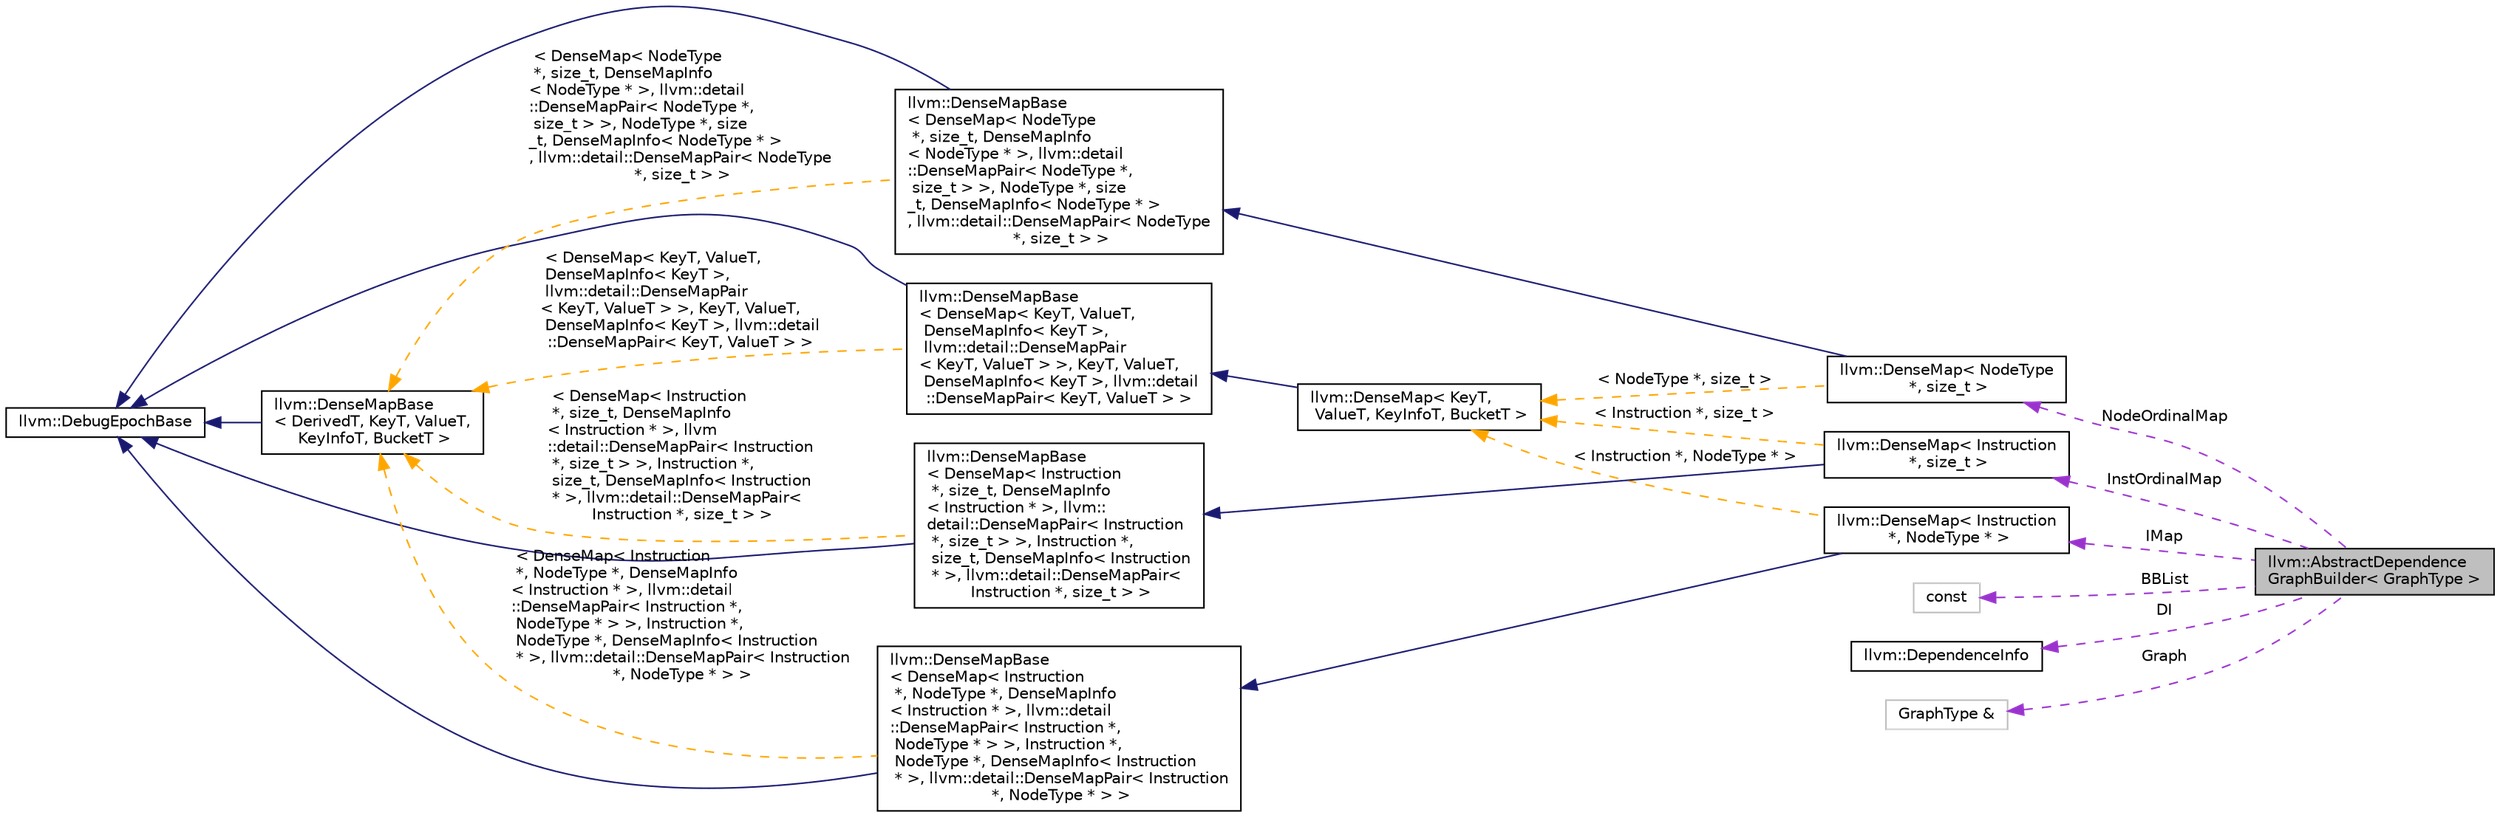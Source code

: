 digraph "llvm::AbstractDependenceGraphBuilder&lt; GraphType &gt;"
{
 // LATEX_PDF_SIZE
  bgcolor="transparent";
  edge [fontname="Helvetica",fontsize="10",labelfontname="Helvetica",labelfontsize="10"];
  node [fontname="Helvetica",fontsize="10",shape=record];
  rankdir="LR";
  Node1 [label="llvm::AbstractDependence\lGraphBuilder\< GraphType \>",height=0.2,width=0.4,color="black", fillcolor="grey75", style="filled", fontcolor="black",tooltip="This abstract builder class defines a set of high-level steps for creating DDG-like graphs."];
  Node2 -> Node1 [dir="back",color="darkorchid3",fontsize="10",style="dashed",label=" NodeOrdinalMap" ,fontname="Helvetica"];
  Node2 [label="llvm::DenseMap\< NodeType\l *, size_t \>",height=0.2,width=0.4,color="black",URL="$classllvm_1_1DenseMap.html",tooltip=" "];
  Node3 -> Node2 [dir="back",color="midnightblue",fontsize="10",style="solid",fontname="Helvetica"];
  Node3 [label="llvm::DenseMapBase\l\< DenseMap\< NodeType\l *, size_t, DenseMapInfo\l\< NodeType * \>, llvm::detail\l::DenseMapPair\< NodeType *,\l size_t \> \>, NodeType *, size\l_t, DenseMapInfo\< NodeType * \>\l, llvm::detail::DenseMapPair\< NodeType\l *, size_t \> \>",height=0.2,width=0.4,color="black",URL="$classllvm_1_1DenseMapBase.html",tooltip=" "];
  Node4 -> Node3 [dir="back",color="midnightblue",fontsize="10",style="solid",fontname="Helvetica"];
  Node4 [label="llvm::DebugEpochBase",height=0.2,width=0.4,color="black",URL="$classllvm_1_1DebugEpochBase.html",tooltip="A base class for data structure classes wishing to make iterators (\"handles\") pointing into themselve..."];
  Node5 -> Node3 [dir="back",color="orange",fontsize="10",style="dashed",label=" \< DenseMap\< NodeType\l *, size_t, DenseMapInfo\l\< NodeType * \>, llvm::detail\l::DenseMapPair\< NodeType *,\l size_t \> \>, NodeType *, size\l_t, DenseMapInfo\< NodeType * \>\l, llvm::detail::DenseMapPair\< NodeType\l *, size_t \> \>" ,fontname="Helvetica"];
  Node5 [label="llvm::DenseMapBase\l\< DerivedT, KeyT, ValueT,\l KeyInfoT, BucketT \>",height=0.2,width=0.4,color="black",URL="$classllvm_1_1DenseMapBase.html",tooltip=" "];
  Node4 -> Node5 [dir="back",color="midnightblue",fontsize="10",style="solid",fontname="Helvetica"];
  Node6 -> Node2 [dir="back",color="orange",fontsize="10",style="dashed",label=" \< NodeType *, size_t \>" ,fontname="Helvetica"];
  Node6 [label="llvm::DenseMap\< KeyT,\l ValueT, KeyInfoT, BucketT \>",height=0.2,width=0.4,color="black",URL="$classllvm_1_1DenseMap.html",tooltip=" "];
  Node7 -> Node6 [dir="back",color="midnightblue",fontsize="10",style="solid",fontname="Helvetica"];
  Node7 [label="llvm::DenseMapBase\l\< DenseMap\< KeyT, ValueT,\l DenseMapInfo\< KeyT \>,\l llvm::detail::DenseMapPair\l\< KeyT, ValueT \> \>, KeyT, ValueT,\l DenseMapInfo\< KeyT \>, llvm::detail\l::DenseMapPair\< KeyT, ValueT \> \>",height=0.2,width=0.4,color="black",URL="$classllvm_1_1DenseMapBase.html",tooltip=" "];
  Node4 -> Node7 [dir="back",color="midnightblue",fontsize="10",style="solid",fontname="Helvetica"];
  Node5 -> Node7 [dir="back",color="orange",fontsize="10",style="dashed",label=" \< DenseMap\< KeyT, ValueT,\l DenseMapInfo\< KeyT \>,\l llvm::detail::DenseMapPair\l\< KeyT, ValueT \> \>, KeyT, ValueT,\l DenseMapInfo\< KeyT \>, llvm::detail\l::DenseMapPair\< KeyT, ValueT \> \>" ,fontname="Helvetica"];
  Node8 -> Node1 [dir="back",color="darkorchid3",fontsize="10",style="dashed",label=" InstOrdinalMap" ,fontname="Helvetica"];
  Node8 [label="llvm::DenseMap\< Instruction\l *, size_t \>",height=0.2,width=0.4,color="black",URL="$classllvm_1_1DenseMap.html",tooltip=" "];
  Node9 -> Node8 [dir="back",color="midnightblue",fontsize="10",style="solid",fontname="Helvetica"];
  Node9 [label="llvm::DenseMapBase\l\< DenseMap\< Instruction\l *, size_t, DenseMapInfo\l\< Instruction * \>, llvm::\ldetail::DenseMapPair\< Instruction\l *, size_t \> \>, Instruction *,\l size_t, DenseMapInfo\< Instruction\l * \>, llvm::detail::DenseMapPair\<\l Instruction *, size_t \> \>",height=0.2,width=0.4,color="black",URL="$classllvm_1_1DenseMapBase.html",tooltip=" "];
  Node4 -> Node9 [dir="back",color="midnightblue",fontsize="10",style="solid",fontname="Helvetica"];
  Node5 -> Node9 [dir="back",color="orange",fontsize="10",style="dashed",label=" \< DenseMap\< Instruction\l *, size_t, DenseMapInfo\l\< Instruction * \>, llvm\l::detail::DenseMapPair\< Instruction\l *, size_t \> \>, Instruction *,\l size_t, DenseMapInfo\< Instruction\l * \>, llvm::detail::DenseMapPair\<\l Instruction *, size_t \> \>" ,fontname="Helvetica"];
  Node6 -> Node8 [dir="back",color="orange",fontsize="10",style="dashed",label=" \< Instruction *, size_t \>" ,fontname="Helvetica"];
  Node10 -> Node1 [dir="back",color="darkorchid3",fontsize="10",style="dashed",label=" IMap" ,fontname="Helvetica"];
  Node10 [label="llvm::DenseMap\< Instruction\l *, NodeType * \>",height=0.2,width=0.4,color="black",URL="$classllvm_1_1DenseMap.html",tooltip=" "];
  Node11 -> Node10 [dir="back",color="midnightblue",fontsize="10",style="solid",fontname="Helvetica"];
  Node11 [label="llvm::DenseMapBase\l\< DenseMap\< Instruction\l *, NodeType *, DenseMapInfo\l\< Instruction * \>, llvm::detail\l::DenseMapPair\< Instruction *,\l NodeType * \> \>, Instruction *,\l NodeType *, DenseMapInfo\< Instruction\l * \>, llvm::detail::DenseMapPair\< Instruction\l *, NodeType * \> \>",height=0.2,width=0.4,color="black",URL="$classllvm_1_1DenseMapBase.html",tooltip=" "];
  Node4 -> Node11 [dir="back",color="midnightblue",fontsize="10",style="solid",fontname="Helvetica"];
  Node5 -> Node11 [dir="back",color="orange",fontsize="10",style="dashed",label=" \< DenseMap\< Instruction\l *, NodeType *, DenseMapInfo\l\< Instruction * \>, llvm::detail\l::DenseMapPair\< Instruction *,\l NodeType * \> \>, Instruction *,\l NodeType *, DenseMapInfo\< Instruction\l * \>, llvm::detail::DenseMapPair\< Instruction\l *, NodeType * \> \>" ,fontname="Helvetica"];
  Node6 -> Node10 [dir="back",color="orange",fontsize="10",style="dashed",label=" \< Instruction *, NodeType * \>" ,fontname="Helvetica"];
  Node12 -> Node1 [dir="back",color="darkorchid3",fontsize="10",style="dashed",label=" BBList" ,fontname="Helvetica"];
  Node12 [label="const",height=0.2,width=0.4,color="grey75",tooltip=" "];
  Node13 -> Node1 [dir="back",color="darkorchid3",fontsize="10",style="dashed",label=" DI" ,fontname="Helvetica"];
  Node13 [label="llvm::DependenceInfo",height=0.2,width=0.4,color="black",URL="$classllvm_1_1DependenceInfo.html",tooltip="DependenceInfo - This class is the main dependence-analysis driver."];
  Node14 -> Node1 [dir="back",color="darkorchid3",fontsize="10",style="dashed",label=" Graph" ,fontname="Helvetica"];
  Node14 [label="GraphType &",height=0.2,width=0.4,color="grey75",tooltip=" "];
}
